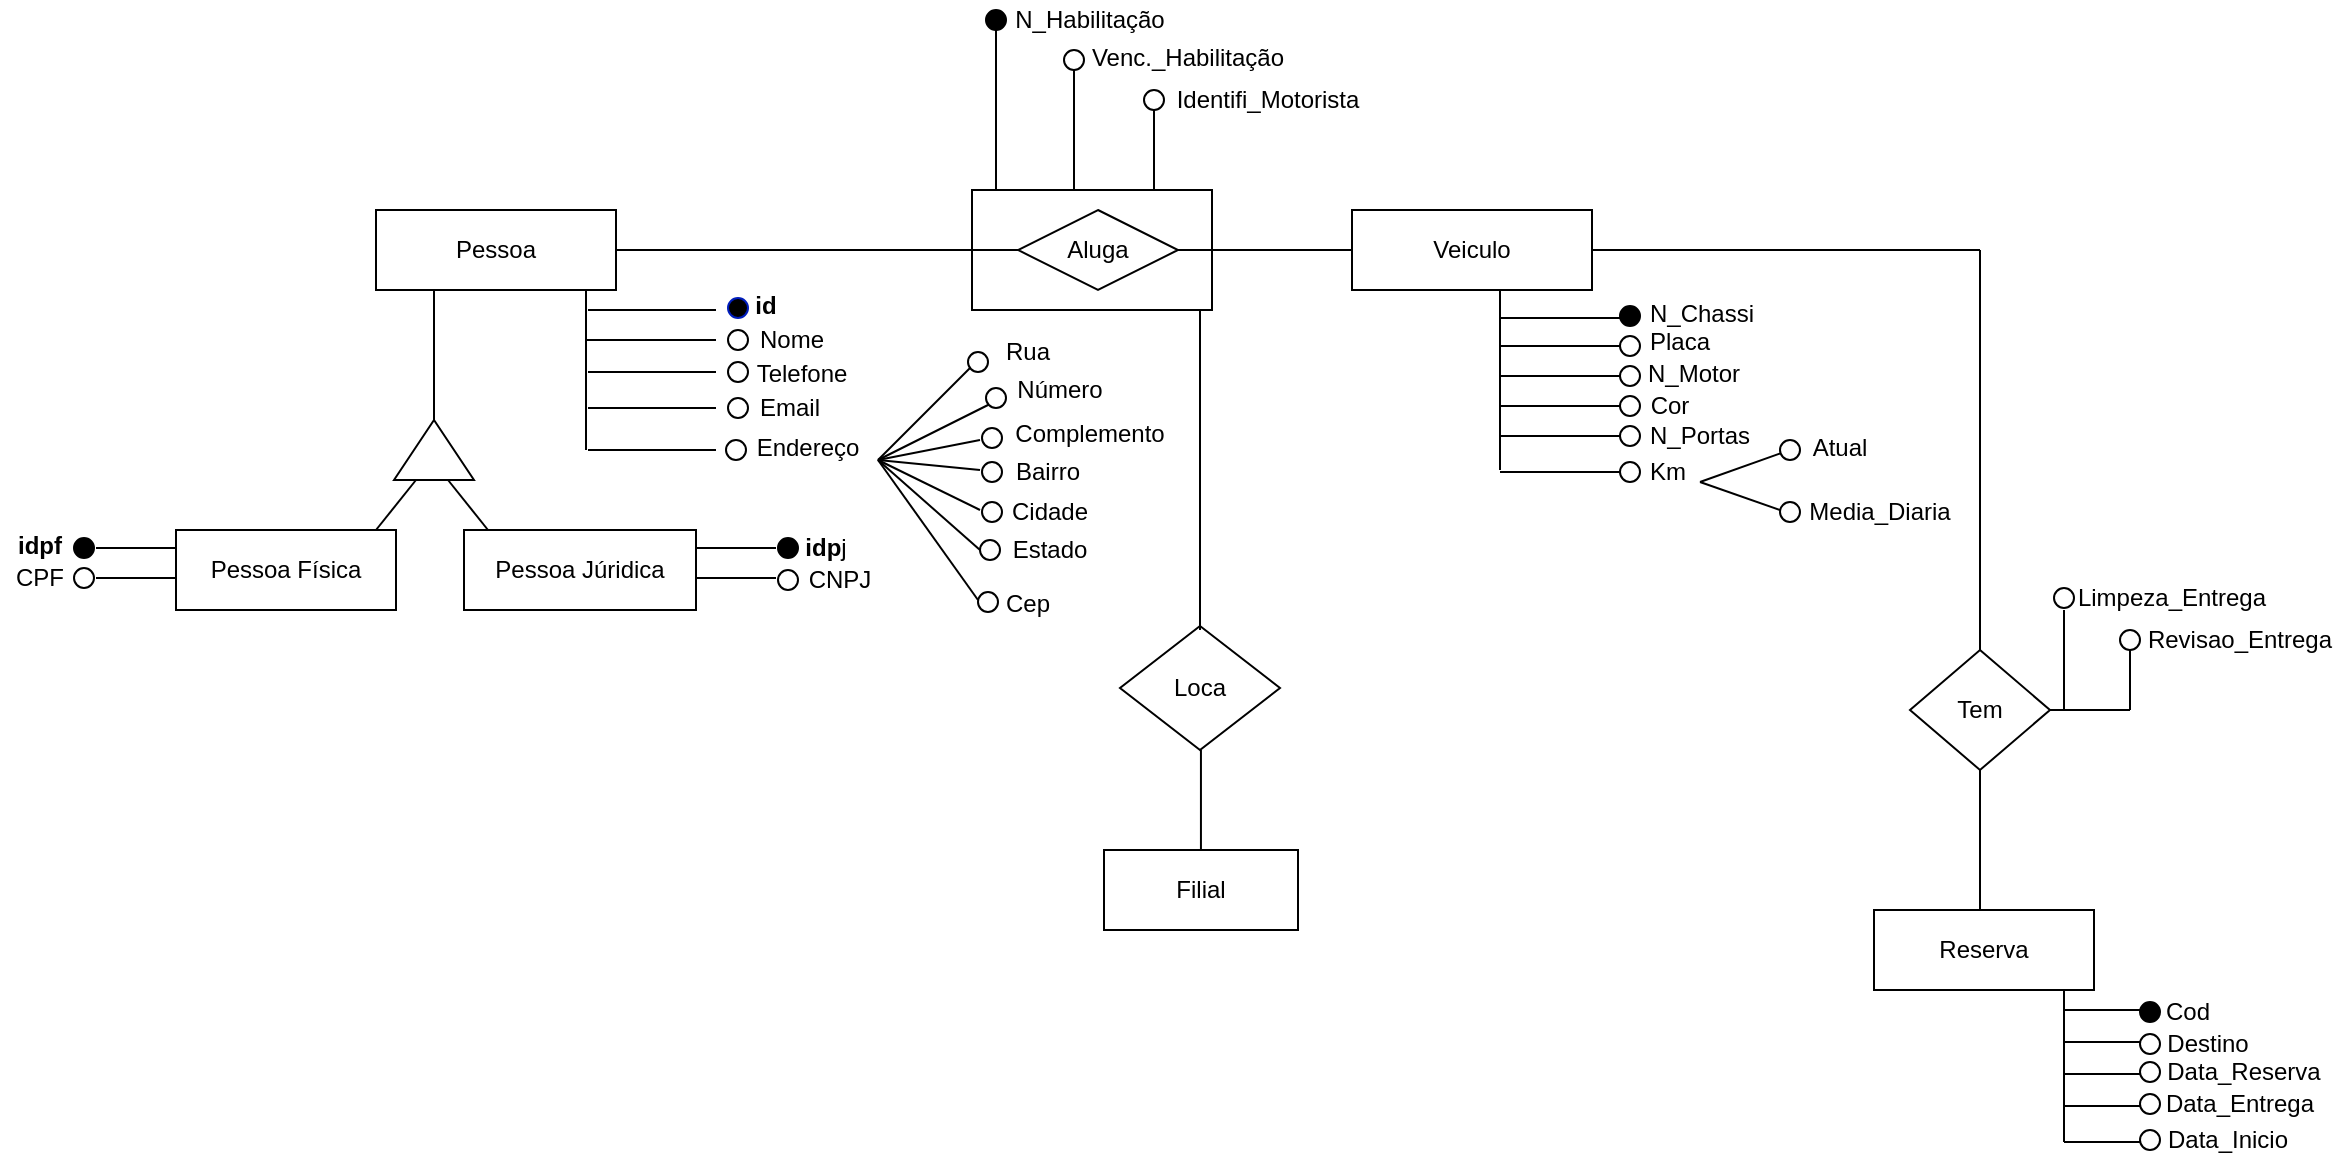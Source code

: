 <mxfile version="15.4.0" type="github">
  <diagram id="C5RBs43oDa-KdzZeNtuy" name="Page-1">
    <mxGraphModel dx="748" dy="706" grid="1" gridSize="10" guides="1" tooltips="1" connect="1" arrows="1" fold="1" page="1" pageScale="1" pageWidth="1169" pageHeight="1654" math="0" shadow="0">
      <root>
        <mxCell id="WIyWlLk6GJQsqaUBKTNV-0" />
        <mxCell id="WIyWlLk6GJQsqaUBKTNV-1" parent="WIyWlLk6GJQsqaUBKTNV-0" />
        <mxCell id="YR_a_N9n4f3emjOhJUzM-0" value="Pessoa" style="rounded=0;whiteSpace=wrap;html=1;" parent="WIyWlLk6GJQsqaUBKTNV-1" vertex="1">
          <mxGeometry x="198" y="110" width="120" height="40" as="geometry" />
        </mxCell>
        <mxCell id="YR_a_N9n4f3emjOhJUzM-2" value="" style="triangle;whiteSpace=wrap;html=1;rotation=-90;" parent="WIyWlLk6GJQsqaUBKTNV-1" vertex="1">
          <mxGeometry x="212" y="210" width="30" height="40" as="geometry" />
        </mxCell>
        <mxCell id="YR_a_N9n4f3emjOhJUzM-4" value="" style="endArrow=none;html=1;exitX=1;exitY=0.5;exitDx=0;exitDy=0;" parent="WIyWlLk6GJQsqaUBKTNV-1" edge="1">
          <mxGeometry width="50" height="50" relative="1" as="geometry">
            <mxPoint x="227" y="215" as="sourcePoint" />
            <mxPoint x="227" y="150" as="targetPoint" />
          </mxGeometry>
        </mxCell>
        <mxCell id="YR_a_N9n4f3emjOhJUzM-5" value="" style="endArrow=none;html=1;" parent="WIyWlLk6GJQsqaUBKTNV-1" edge="1">
          <mxGeometry width="50" height="50" relative="1" as="geometry">
            <mxPoint x="303" y="230" as="sourcePoint" />
            <mxPoint x="303" y="150" as="targetPoint" />
          </mxGeometry>
        </mxCell>
        <mxCell id="YR_a_N9n4f3emjOhJUzM-6" value="" style="endArrow=none;html=1;" parent="WIyWlLk6GJQsqaUBKTNV-1" edge="1">
          <mxGeometry width="50" height="50" relative="1" as="geometry">
            <mxPoint x="304" y="160" as="sourcePoint" />
            <mxPoint x="368" y="160" as="targetPoint" />
          </mxGeometry>
        </mxCell>
        <mxCell id="YR_a_N9n4f3emjOhJUzM-7" value="" style="endArrow=none;html=1;" parent="WIyWlLk6GJQsqaUBKTNV-1" edge="1">
          <mxGeometry width="50" height="50" relative="1" as="geometry">
            <mxPoint x="303" y="175" as="sourcePoint" />
            <mxPoint x="368" y="175" as="targetPoint" />
          </mxGeometry>
        </mxCell>
        <mxCell id="YR_a_N9n4f3emjOhJUzM-8" value="" style="endArrow=none;html=1;" parent="WIyWlLk6GJQsqaUBKTNV-1" edge="1">
          <mxGeometry width="50" height="50" relative="1" as="geometry">
            <mxPoint x="304" y="191" as="sourcePoint" />
            <mxPoint x="368" y="191" as="targetPoint" />
          </mxGeometry>
        </mxCell>
        <mxCell id="YR_a_N9n4f3emjOhJUzM-9" value="" style="endArrow=none;html=1;" parent="WIyWlLk6GJQsqaUBKTNV-1" edge="1">
          <mxGeometry width="50" height="50" relative="1" as="geometry">
            <mxPoint x="304" y="209" as="sourcePoint" />
            <mxPoint x="368" y="209" as="targetPoint" />
          </mxGeometry>
        </mxCell>
        <mxCell id="YR_a_N9n4f3emjOhJUzM-10" value="" style="endArrow=none;html=1;" parent="WIyWlLk6GJQsqaUBKTNV-1" edge="1">
          <mxGeometry width="50" height="50" relative="1" as="geometry">
            <mxPoint x="304" y="230" as="sourcePoint" />
            <mxPoint x="368" y="230" as="targetPoint" />
          </mxGeometry>
        </mxCell>
        <mxCell id="YR_a_N9n4f3emjOhJUzM-11" value="" style="ellipse;whiteSpace=wrap;html=1;aspect=fixed;strokeColor=#001DBC;fillColor=#000000;fontColor=#ffffff;" parent="WIyWlLk6GJQsqaUBKTNV-1" vertex="1">
          <mxGeometry x="374" y="154" width="10" height="10" as="geometry" />
        </mxCell>
        <mxCell id="YR_a_N9n4f3emjOhJUzM-12" value="" style="ellipse;whiteSpace=wrap;html=1;aspect=fixed;" parent="WIyWlLk6GJQsqaUBKTNV-1" vertex="1">
          <mxGeometry x="374" y="170" width="10" height="10" as="geometry" />
        </mxCell>
        <mxCell id="YR_a_N9n4f3emjOhJUzM-13" value="" style="ellipse;whiteSpace=wrap;html=1;aspect=fixed;" parent="WIyWlLk6GJQsqaUBKTNV-1" vertex="1">
          <mxGeometry x="374" y="186" width="10" height="10" as="geometry" />
        </mxCell>
        <mxCell id="YR_a_N9n4f3emjOhJUzM-14" value="" style="ellipse;whiteSpace=wrap;html=1;aspect=fixed;" parent="WIyWlLk6GJQsqaUBKTNV-1" vertex="1">
          <mxGeometry x="374" y="204" width="10" height="10" as="geometry" />
        </mxCell>
        <mxCell id="YR_a_N9n4f3emjOhJUzM-15" value="" style="ellipse;whiteSpace=wrap;html=1;aspect=fixed;" parent="WIyWlLk6GJQsqaUBKTNV-1" vertex="1">
          <mxGeometry x="373" y="225" width="10" height="10" as="geometry" />
        </mxCell>
        <mxCell id="YR_a_N9n4f3emjOhJUzM-18" value="id" style="text;html=1;strokeColor=none;fillColor=none;align=center;verticalAlign=middle;whiteSpace=wrap;rounded=0;fontStyle=1" parent="WIyWlLk6GJQsqaUBKTNV-1" vertex="1">
          <mxGeometry x="373" y="148" width="40" height="20" as="geometry" />
        </mxCell>
        <mxCell id="YR_a_N9n4f3emjOhJUzM-19" value="Nome" style="text;html=1;strokeColor=none;fillColor=none;align=center;verticalAlign=middle;whiteSpace=wrap;rounded=0;" parent="WIyWlLk6GJQsqaUBKTNV-1" vertex="1">
          <mxGeometry x="386" y="165" width="40" height="20" as="geometry" />
        </mxCell>
        <mxCell id="YR_a_N9n4f3emjOhJUzM-20" value="Telefone" style="text;html=1;strokeColor=none;fillColor=none;align=center;verticalAlign=middle;whiteSpace=wrap;rounded=0;" parent="WIyWlLk6GJQsqaUBKTNV-1" vertex="1">
          <mxGeometry x="391" y="182" width="40" height="20" as="geometry" />
        </mxCell>
        <mxCell id="YR_a_N9n4f3emjOhJUzM-21" value="Email" style="text;html=1;strokeColor=none;fillColor=none;align=center;verticalAlign=middle;whiteSpace=wrap;rounded=0;" parent="WIyWlLk6GJQsqaUBKTNV-1" vertex="1">
          <mxGeometry x="385" y="199" width="40" height="20" as="geometry" />
        </mxCell>
        <mxCell id="YR_a_N9n4f3emjOhJUzM-23" value="Endereço" style="text;html=1;strokeColor=none;fillColor=none;align=center;verticalAlign=middle;whiteSpace=wrap;rounded=0;" parent="WIyWlLk6GJQsqaUBKTNV-1" vertex="1">
          <mxGeometry x="394" y="219" width="40" height="20" as="geometry" />
        </mxCell>
        <mxCell id="YR_a_N9n4f3emjOhJUzM-61" value="" style="endArrow=none;html=1;" parent="WIyWlLk6GJQsqaUBKTNV-1" edge="1">
          <mxGeometry width="50" height="50" relative="1" as="geometry">
            <mxPoint x="449" y="235" as="sourcePoint" />
            <mxPoint x="499" y="185" as="targetPoint" />
          </mxGeometry>
        </mxCell>
        <mxCell id="YR_a_N9n4f3emjOhJUzM-62" value="" style="endArrow=none;html=1;" parent="WIyWlLk6GJQsqaUBKTNV-1" edge="1">
          <mxGeometry width="50" height="50" relative="1" as="geometry">
            <mxPoint x="449" y="235" as="sourcePoint" />
            <mxPoint x="509" y="205" as="targetPoint" />
          </mxGeometry>
        </mxCell>
        <mxCell id="YR_a_N9n4f3emjOhJUzM-64" value="" style="endArrow=none;html=1;" parent="WIyWlLk6GJQsqaUBKTNV-1" edge="1">
          <mxGeometry width="50" height="50" relative="1" as="geometry">
            <mxPoint x="449" y="235" as="sourcePoint" />
            <mxPoint x="500" y="225" as="targetPoint" />
          </mxGeometry>
        </mxCell>
        <mxCell id="YR_a_N9n4f3emjOhJUzM-65" value="" style="endArrow=none;html=1;" parent="WIyWlLk6GJQsqaUBKTNV-1" edge="1">
          <mxGeometry width="50" height="50" relative="1" as="geometry">
            <mxPoint x="449" y="235" as="sourcePoint" />
            <mxPoint x="500" y="240" as="targetPoint" />
          </mxGeometry>
        </mxCell>
        <mxCell id="YR_a_N9n4f3emjOhJUzM-66" value="" style="endArrow=none;html=1;" parent="WIyWlLk6GJQsqaUBKTNV-1" edge="1">
          <mxGeometry width="50" height="50" relative="1" as="geometry">
            <mxPoint x="500" y="260" as="sourcePoint" />
            <mxPoint x="449" y="235" as="targetPoint" />
          </mxGeometry>
        </mxCell>
        <mxCell id="YR_a_N9n4f3emjOhJUzM-67" value="" style="endArrow=none;html=1;" parent="WIyWlLk6GJQsqaUBKTNV-1" edge="1">
          <mxGeometry width="50" height="50" relative="1" as="geometry">
            <mxPoint x="500" y="280" as="sourcePoint" />
            <mxPoint x="449" y="235" as="targetPoint" />
          </mxGeometry>
        </mxCell>
        <mxCell id="YR_a_N9n4f3emjOhJUzM-68" value="" style="endArrow=none;html=1;" parent="WIyWlLk6GJQsqaUBKTNV-1" edge="1">
          <mxGeometry width="50" height="50" relative="1" as="geometry">
            <mxPoint x="499" y="305" as="sourcePoint" />
            <mxPoint x="449" y="235" as="targetPoint" />
          </mxGeometry>
        </mxCell>
        <mxCell id="YR_a_N9n4f3emjOhJUzM-69" value="" style="ellipse;whiteSpace=wrap;html=1;aspect=fixed;" parent="WIyWlLk6GJQsqaUBKTNV-1" vertex="1">
          <mxGeometry x="494" y="181" width="10" height="10" as="geometry" />
        </mxCell>
        <mxCell id="YR_a_N9n4f3emjOhJUzM-70" value="" style="ellipse;whiteSpace=wrap;html=1;aspect=fixed;" parent="WIyWlLk6GJQsqaUBKTNV-1" vertex="1">
          <mxGeometry x="503" y="199" width="10" height="10" as="geometry" />
        </mxCell>
        <mxCell id="YR_a_N9n4f3emjOhJUzM-71" value="" style="ellipse;whiteSpace=wrap;html=1;aspect=fixed;" parent="WIyWlLk6GJQsqaUBKTNV-1" vertex="1">
          <mxGeometry x="501" y="219" width="10" height="10" as="geometry" />
        </mxCell>
        <mxCell id="YR_a_N9n4f3emjOhJUzM-72" value="" style="ellipse;whiteSpace=wrap;html=1;aspect=fixed;" parent="WIyWlLk6GJQsqaUBKTNV-1" vertex="1">
          <mxGeometry x="501" y="236" width="10" height="10" as="geometry" />
        </mxCell>
        <mxCell id="YR_a_N9n4f3emjOhJUzM-73" value="" style="ellipse;whiteSpace=wrap;html=1;aspect=fixed;" parent="WIyWlLk6GJQsqaUBKTNV-1" vertex="1">
          <mxGeometry x="501" y="256" width="10" height="10" as="geometry" />
        </mxCell>
        <mxCell id="YR_a_N9n4f3emjOhJUzM-74" value="" style="ellipse;whiteSpace=wrap;html=1;aspect=fixed;" parent="WIyWlLk6GJQsqaUBKTNV-1" vertex="1">
          <mxGeometry x="500" y="275" width="10" height="10" as="geometry" />
        </mxCell>
        <mxCell id="YR_a_N9n4f3emjOhJUzM-75" value="" style="ellipse;whiteSpace=wrap;html=1;aspect=fixed;" parent="WIyWlLk6GJQsqaUBKTNV-1" vertex="1">
          <mxGeometry x="499" y="301" width="10" height="10" as="geometry" />
        </mxCell>
        <mxCell id="YR_a_N9n4f3emjOhJUzM-76" value="Rua" style="text;html=1;strokeColor=none;fillColor=none;align=center;verticalAlign=middle;whiteSpace=wrap;rounded=0;" parent="WIyWlLk6GJQsqaUBKTNV-1" vertex="1">
          <mxGeometry x="504" y="171" width="40" height="20" as="geometry" />
        </mxCell>
        <mxCell id="YR_a_N9n4f3emjOhJUzM-77" value="Número" style="text;html=1;strokeColor=none;fillColor=none;align=center;verticalAlign=middle;whiteSpace=wrap;rounded=0;" parent="WIyWlLk6GJQsqaUBKTNV-1" vertex="1">
          <mxGeometry x="520" y="190" width="40" height="20" as="geometry" />
        </mxCell>
        <mxCell id="YR_a_N9n4f3emjOhJUzM-78" value="Complemento" style="text;html=1;strokeColor=none;fillColor=none;align=center;verticalAlign=middle;whiteSpace=wrap;rounded=0;" parent="WIyWlLk6GJQsqaUBKTNV-1" vertex="1">
          <mxGeometry x="535" y="212" width="40" height="20" as="geometry" />
        </mxCell>
        <mxCell id="YR_a_N9n4f3emjOhJUzM-79" value="Bairro" style="text;html=1;strokeColor=none;fillColor=none;align=center;verticalAlign=middle;whiteSpace=wrap;rounded=0;" parent="WIyWlLk6GJQsqaUBKTNV-1" vertex="1">
          <mxGeometry x="514" y="231" width="40" height="20" as="geometry" />
        </mxCell>
        <mxCell id="YR_a_N9n4f3emjOhJUzM-80" value="Cidade" style="text;html=1;strokeColor=none;fillColor=none;align=center;verticalAlign=middle;whiteSpace=wrap;rounded=0;" parent="WIyWlLk6GJQsqaUBKTNV-1" vertex="1">
          <mxGeometry x="515" y="251" width="40" height="20" as="geometry" />
        </mxCell>
        <mxCell id="YR_a_N9n4f3emjOhJUzM-81" value="Estado" style="text;html=1;strokeColor=none;fillColor=none;align=center;verticalAlign=middle;whiteSpace=wrap;rounded=0;" parent="WIyWlLk6GJQsqaUBKTNV-1" vertex="1">
          <mxGeometry x="515" y="270" width="40" height="20" as="geometry" />
        </mxCell>
        <mxCell id="YR_a_N9n4f3emjOhJUzM-82" value="Cep" style="text;html=1;strokeColor=none;fillColor=none;align=center;verticalAlign=middle;whiteSpace=wrap;rounded=0;" parent="WIyWlLk6GJQsqaUBKTNV-1" vertex="1">
          <mxGeometry x="504" y="297" width="40" height="20" as="geometry" />
        </mxCell>
        <mxCell id="YR_a_N9n4f3emjOhJUzM-85" value="Pessoa Física" style="rounded=0;whiteSpace=wrap;html=1;align=center;" parent="WIyWlLk6GJQsqaUBKTNV-1" vertex="1">
          <mxGeometry x="98" y="270" width="110" height="40" as="geometry" />
        </mxCell>
        <mxCell id="YR_a_N9n4f3emjOhJUzM-86" value="Pessoa Júridica" style="rounded=0;whiteSpace=wrap;html=1;align=center;" parent="WIyWlLk6GJQsqaUBKTNV-1" vertex="1">
          <mxGeometry x="242" y="270" width="116" height="40" as="geometry" />
        </mxCell>
        <mxCell id="YR_a_N9n4f3emjOhJUzM-88" value="" style="endArrow=none;html=1;fontColor=none;" parent="WIyWlLk6GJQsqaUBKTNV-1" edge="1">
          <mxGeometry width="50" height="50" relative="1" as="geometry">
            <mxPoint x="198" y="270" as="sourcePoint" />
            <mxPoint x="218" y="245" as="targetPoint" />
          </mxGeometry>
        </mxCell>
        <mxCell id="YR_a_N9n4f3emjOhJUzM-89" value="" style="endArrow=none;html=1;fontColor=none;" parent="WIyWlLk6GJQsqaUBKTNV-1" edge="1">
          <mxGeometry width="50" height="50" relative="1" as="geometry">
            <mxPoint x="254" y="270" as="sourcePoint" />
            <mxPoint x="234" y="245" as="targetPoint" />
          </mxGeometry>
        </mxCell>
        <mxCell id="YR_a_N9n4f3emjOhJUzM-90" value="" style="endArrow=none;html=1;fontColor=none;" parent="WIyWlLk6GJQsqaUBKTNV-1" edge="1">
          <mxGeometry width="50" height="50" relative="1" as="geometry">
            <mxPoint x="358" y="279" as="sourcePoint" />
            <mxPoint x="398" y="279" as="targetPoint" />
          </mxGeometry>
        </mxCell>
        <mxCell id="YR_a_N9n4f3emjOhJUzM-91" value="" style="endArrow=none;html=1;fontColor=none;" parent="WIyWlLk6GJQsqaUBKTNV-1" edge="1">
          <mxGeometry width="50" height="50" relative="1" as="geometry">
            <mxPoint x="358" y="294" as="sourcePoint" />
            <mxPoint x="398" y="294" as="targetPoint" />
          </mxGeometry>
        </mxCell>
        <mxCell id="YR_a_N9n4f3emjOhJUzM-93" value="" style="ellipse;whiteSpace=wrap;html=1;aspect=fixed;" parent="WIyWlLk6GJQsqaUBKTNV-1" vertex="1">
          <mxGeometry x="399" y="290" width="10" height="10" as="geometry" />
        </mxCell>
        <mxCell id="YR_a_N9n4f3emjOhJUzM-94" value="" style="ellipse;whiteSpace=wrap;html=1;aspect=fixed;fillColor=#000000;" parent="WIyWlLk6GJQsqaUBKTNV-1" vertex="1">
          <mxGeometry x="399" y="274" width="10" height="10" as="geometry" />
        </mxCell>
        <mxCell id="YR_a_N9n4f3emjOhJUzM-96" value="&lt;b&gt;idp&lt;/b&gt;j" style="text;html=1;strokeColor=none;fillColor=none;align=center;verticalAlign=middle;whiteSpace=wrap;rounded=0;fontColor=none;" parent="WIyWlLk6GJQsqaUBKTNV-1" vertex="1">
          <mxGeometry x="403" y="269" width="40" height="20" as="geometry" />
        </mxCell>
        <mxCell id="YR_a_N9n4f3emjOhJUzM-97" value="CNPJ" style="text;html=1;strokeColor=none;fillColor=none;align=center;verticalAlign=middle;whiteSpace=wrap;rounded=0;fontColor=none;" parent="WIyWlLk6GJQsqaUBKTNV-1" vertex="1">
          <mxGeometry x="410" y="285" width="40" height="20" as="geometry" />
        </mxCell>
        <mxCell id="YR_a_N9n4f3emjOhJUzM-98" value="idpf" style="text;html=1;strokeColor=none;fillColor=none;align=center;verticalAlign=middle;whiteSpace=wrap;rounded=0;fontColor=none;fontStyle=1" parent="WIyWlLk6GJQsqaUBKTNV-1" vertex="1">
          <mxGeometry x="10" y="268" width="40" height="20" as="geometry" />
        </mxCell>
        <mxCell id="YR_a_N9n4f3emjOhJUzM-99" value="CPF" style="text;html=1;strokeColor=none;fillColor=none;align=center;verticalAlign=middle;whiteSpace=wrap;rounded=0;fontColor=none;" parent="WIyWlLk6GJQsqaUBKTNV-1" vertex="1">
          <mxGeometry x="10" y="284" width="40" height="20" as="geometry" />
        </mxCell>
        <mxCell id="YR_a_N9n4f3emjOhJUzM-101" value="" style="endArrow=none;html=1;fontColor=none;" parent="WIyWlLk6GJQsqaUBKTNV-1" edge="1">
          <mxGeometry width="50" height="50" relative="1" as="geometry">
            <mxPoint x="58" y="279" as="sourcePoint" />
            <mxPoint x="98" y="279" as="targetPoint" />
          </mxGeometry>
        </mxCell>
        <mxCell id="YR_a_N9n4f3emjOhJUzM-102" value="" style="endArrow=none;html=1;fontColor=none;" parent="WIyWlLk6GJQsqaUBKTNV-1" edge="1">
          <mxGeometry width="50" height="50" relative="1" as="geometry">
            <mxPoint x="58" y="294" as="sourcePoint" />
            <mxPoint x="98" y="294" as="targetPoint" />
          </mxGeometry>
        </mxCell>
        <mxCell id="YR_a_N9n4f3emjOhJUzM-103" value="" style="ellipse;whiteSpace=wrap;html=1;aspect=fixed;fontColor=#000000;fillColor=#000000;" parent="WIyWlLk6GJQsqaUBKTNV-1" vertex="1">
          <mxGeometry x="47" y="274" width="10" height="10" as="geometry" />
        </mxCell>
        <mxCell id="YR_a_N9n4f3emjOhJUzM-104" value="" style="ellipse;whiteSpace=wrap;html=1;aspect=fixed;" parent="WIyWlLk6GJQsqaUBKTNV-1" vertex="1">
          <mxGeometry x="47" y="289" width="10" height="10" as="geometry" />
        </mxCell>
        <mxCell id="YR_a_N9n4f3emjOhJUzM-113" value="Veiculo" style="rounded=0;whiteSpace=wrap;html=1;" parent="WIyWlLk6GJQsqaUBKTNV-1" vertex="1">
          <mxGeometry x="686" y="110" width="120" height="40" as="geometry" />
        </mxCell>
        <mxCell id="YR_a_N9n4f3emjOhJUzM-114" value="" style="rounded=0;whiteSpace=wrap;html=1;fontColor=#000000;strokeColor=#000000;fillColor=#FFFFFF;align=center;" parent="WIyWlLk6GJQsqaUBKTNV-1" vertex="1">
          <mxGeometry x="496" y="100" width="120" height="60" as="geometry" />
        </mxCell>
        <mxCell id="YR_a_N9n4f3emjOhJUzM-115" value="Aluga" style="rhombus;whiteSpace=wrap;html=1;fontColor=#000000;strokeColor=#000000;fillColor=#FFFFFF;align=center;" parent="WIyWlLk6GJQsqaUBKTNV-1" vertex="1">
          <mxGeometry x="519" y="110" width="80" height="40" as="geometry" />
        </mxCell>
        <mxCell id="YR_a_N9n4f3emjOhJUzM-116" value="" style="endArrow=none;html=1;fontColor=#000000;entryX=0;entryY=0.5;entryDx=0;entryDy=0;" parent="WIyWlLk6GJQsqaUBKTNV-1" target="YR_a_N9n4f3emjOhJUzM-115" edge="1">
          <mxGeometry width="50" height="50" relative="1" as="geometry">
            <mxPoint x="318" y="130" as="sourcePoint" />
            <mxPoint x="368" y="80" as="targetPoint" />
          </mxGeometry>
        </mxCell>
        <mxCell id="YR_a_N9n4f3emjOhJUzM-118" value="" style="endArrow=none;html=1;fontColor=#000000;startArrow=none;" parent="WIyWlLk6GJQsqaUBKTNV-1" source="YR_a_N9n4f3emjOhJUzM-125" edge="1">
          <mxGeometry width="50" height="50" relative="1" as="geometry">
            <mxPoint x="508" y="100" as="sourcePoint" />
            <mxPoint x="508" y="20" as="targetPoint" />
          </mxGeometry>
        </mxCell>
        <mxCell id="YR_a_N9n4f3emjOhJUzM-120" value="" style="endArrow=none;html=1;fontColor=#000000;" parent="WIyWlLk6GJQsqaUBKTNV-1" edge="1">
          <mxGeometry width="50" height="50" relative="1" as="geometry">
            <mxPoint x="547" y="100" as="sourcePoint" />
            <mxPoint x="547" y="40.0" as="targetPoint" />
          </mxGeometry>
        </mxCell>
        <mxCell id="YR_a_N9n4f3emjOhJUzM-121" value="" style="endArrow=none;html=1;fontColor=#000000;startArrow=none;" parent="WIyWlLk6GJQsqaUBKTNV-1" source="YR_a_N9n4f3emjOhJUzM-128" edge="1">
          <mxGeometry width="50" height="50" relative="1" as="geometry">
            <mxPoint x="587" y="100" as="sourcePoint" />
            <mxPoint x="587" y="60.0" as="targetPoint" />
          </mxGeometry>
        </mxCell>
        <mxCell id="YR_a_N9n4f3emjOhJUzM-125" value="" style="ellipse;whiteSpace=wrap;html=1;aspect=fixed;fillColor=#000000;" parent="WIyWlLk6GJQsqaUBKTNV-1" vertex="1">
          <mxGeometry x="503" y="10" width="10" height="10" as="geometry" />
        </mxCell>
        <mxCell id="YR_a_N9n4f3emjOhJUzM-126" value="" style="endArrow=none;html=1;fontColor=#000000;" parent="WIyWlLk6GJQsqaUBKTNV-1" target="YR_a_N9n4f3emjOhJUzM-125" edge="1">
          <mxGeometry width="50" height="50" relative="1" as="geometry">
            <mxPoint x="508" y="100" as="sourcePoint" />
            <mxPoint x="508" y="20.0" as="targetPoint" />
          </mxGeometry>
        </mxCell>
        <mxCell id="YR_a_N9n4f3emjOhJUzM-127" value="" style="ellipse;whiteSpace=wrap;html=1;aspect=fixed;" parent="WIyWlLk6GJQsqaUBKTNV-1" vertex="1">
          <mxGeometry x="542" y="30" width="10" height="10" as="geometry" />
        </mxCell>
        <mxCell id="YR_a_N9n4f3emjOhJUzM-128" value="" style="ellipse;whiteSpace=wrap;html=1;aspect=fixed;" parent="WIyWlLk6GJQsqaUBKTNV-1" vertex="1">
          <mxGeometry x="582" y="50" width="10" height="10" as="geometry" />
        </mxCell>
        <mxCell id="YR_a_N9n4f3emjOhJUzM-129" value="" style="endArrow=none;html=1;fontColor=#000000;" parent="WIyWlLk6GJQsqaUBKTNV-1" target="YR_a_N9n4f3emjOhJUzM-128" edge="1">
          <mxGeometry width="50" height="50" relative="1" as="geometry">
            <mxPoint x="587" y="100" as="sourcePoint" />
            <mxPoint x="587" y="60.0" as="targetPoint" />
          </mxGeometry>
        </mxCell>
        <mxCell id="YR_a_N9n4f3emjOhJUzM-130" value="N_Habilitação" style="text;html=1;strokeColor=none;fillColor=none;align=center;verticalAlign=middle;whiteSpace=wrap;rounded=0;fontColor=#000000;" parent="WIyWlLk6GJQsqaUBKTNV-1" vertex="1">
          <mxGeometry x="535" y="5" width="40" height="20" as="geometry" />
        </mxCell>
        <mxCell id="YR_a_N9n4f3emjOhJUzM-131" value="Venc._Habilitação" style="text;html=1;strokeColor=none;fillColor=none;align=center;verticalAlign=middle;whiteSpace=wrap;rounded=0;fontColor=#000000;" parent="WIyWlLk6GJQsqaUBKTNV-1" vertex="1">
          <mxGeometry x="584" y="24" width="40" height="20" as="geometry" />
        </mxCell>
        <mxCell id="YR_a_N9n4f3emjOhJUzM-132" value="Identifi_Motorista" style="text;html=1;strokeColor=none;fillColor=none;align=center;verticalAlign=middle;whiteSpace=wrap;rounded=0;fontColor=#000000;" parent="WIyWlLk6GJQsqaUBKTNV-1" vertex="1">
          <mxGeometry x="624" y="45" width="40" height="20" as="geometry" />
        </mxCell>
        <mxCell id="YR_a_N9n4f3emjOhJUzM-135" value="Loca" style="rhombus;whiteSpace=wrap;html=1;fontColor=#000000;strokeColor=#000000;fillColor=#FFFFFF;align=center;" parent="WIyWlLk6GJQsqaUBKTNV-1" vertex="1">
          <mxGeometry x="570" y="318" width="80" height="62" as="geometry" />
        </mxCell>
        <mxCell id="YR_a_N9n4f3emjOhJUzM-136" value="Filial" style="rounded=0;whiteSpace=wrap;html=1;fontColor=#000000;strokeColor=#000000;fillColor=#FFFFFF;align=center;" parent="WIyWlLk6GJQsqaUBKTNV-1" vertex="1">
          <mxGeometry x="562" y="430" width="97" height="40" as="geometry" />
        </mxCell>
        <mxCell id="YR_a_N9n4f3emjOhJUzM-137" value="" style="endArrow=none;html=1;fontColor=#000000;" parent="WIyWlLk6GJQsqaUBKTNV-1" edge="1">
          <mxGeometry width="50" height="50" relative="1" as="geometry">
            <mxPoint x="610.47" y="430" as="sourcePoint" />
            <mxPoint x="610.47" y="380" as="targetPoint" />
          </mxGeometry>
        </mxCell>
        <mxCell id="YR_a_N9n4f3emjOhJUzM-141" value="" style="endArrow=none;html=1;fontColor=#000000;" parent="WIyWlLk6GJQsqaUBKTNV-1" edge="1">
          <mxGeometry width="50" height="50" relative="1" as="geometry">
            <mxPoint x="610" y="320" as="sourcePoint" />
            <mxPoint x="610" y="160" as="targetPoint" />
          </mxGeometry>
        </mxCell>
        <mxCell id="t5rs158Kav-tkwi4VOfK-1" value="" style="verticalLabelPosition=bottom;shadow=0;dashed=0;align=center;html=1;verticalAlign=top;strokeWidth=1;shape=mxgraph.mockup.markup.line;strokeColor=#000000;direction=north;" vertex="1" parent="WIyWlLk6GJQsqaUBKTNV-1">
          <mxGeometry x="750" y="150" width="20" height="90" as="geometry" />
        </mxCell>
        <mxCell id="t5rs158Kav-tkwi4VOfK-3" value="" style="verticalLabelPosition=bottom;shadow=0;dashed=0;align=center;html=1;verticalAlign=top;strokeWidth=1;shape=mxgraph.mockup.markup.line;strokeColor=#000000;" vertex="1" parent="WIyWlLk6GJQsqaUBKTNV-1">
          <mxGeometry x="760" y="154" width="60" height="20" as="geometry" />
        </mxCell>
        <mxCell id="t5rs158Kav-tkwi4VOfK-4" value="" style="verticalLabelPosition=bottom;shadow=0;dashed=0;align=center;html=1;verticalAlign=top;strokeWidth=1;shape=mxgraph.mockup.markup.line;strokeColor=#000000;" vertex="1" parent="WIyWlLk6GJQsqaUBKTNV-1">
          <mxGeometry x="760" y="168" width="60" height="20" as="geometry" />
        </mxCell>
        <mxCell id="t5rs158Kav-tkwi4VOfK-5" value="" style="verticalLabelPosition=bottom;shadow=0;dashed=0;align=center;html=1;verticalAlign=top;strokeWidth=1;shape=mxgraph.mockup.markup.line;strokeColor=#000000;" vertex="1" parent="WIyWlLk6GJQsqaUBKTNV-1">
          <mxGeometry x="760" y="183" width="60" height="20" as="geometry" />
        </mxCell>
        <mxCell id="t5rs158Kav-tkwi4VOfK-6" value="" style="verticalLabelPosition=bottom;shadow=0;dashed=0;align=center;html=1;verticalAlign=top;strokeWidth=1;shape=mxgraph.mockup.markup.line;strokeColor=#000000;" vertex="1" parent="WIyWlLk6GJQsqaUBKTNV-1">
          <mxGeometry x="760" y="198" width="60" height="20" as="geometry" />
        </mxCell>
        <mxCell id="t5rs158Kav-tkwi4VOfK-7" value="" style="verticalLabelPosition=bottom;shadow=0;dashed=0;align=center;html=1;verticalAlign=top;strokeWidth=1;shape=mxgraph.mockup.markup.line;strokeColor=#000000;" vertex="1" parent="WIyWlLk6GJQsqaUBKTNV-1">
          <mxGeometry x="760" y="213" width="60" height="20" as="geometry" />
        </mxCell>
        <mxCell id="t5rs158Kav-tkwi4VOfK-8" value="" style="verticalLabelPosition=bottom;shadow=0;dashed=0;align=center;html=1;verticalAlign=top;strokeWidth=1;shape=mxgraph.mockup.markup.line;strokeColor=#000000;" vertex="1" parent="WIyWlLk6GJQsqaUBKTNV-1">
          <mxGeometry x="760" y="231" width="60" height="20" as="geometry" />
        </mxCell>
        <mxCell id="t5rs158Kav-tkwi4VOfK-10" value="" style="ellipse;whiteSpace=wrap;html=1;aspect=fixed;fillColor=#000000;" vertex="1" parent="WIyWlLk6GJQsqaUBKTNV-1">
          <mxGeometry x="820" y="158" width="10" height="10" as="geometry" />
        </mxCell>
        <mxCell id="t5rs158Kav-tkwi4VOfK-11" value="" style="ellipse;whiteSpace=wrap;html=1;aspect=fixed;" vertex="1" parent="WIyWlLk6GJQsqaUBKTNV-1">
          <mxGeometry x="820" y="173" width="10" height="10" as="geometry" />
        </mxCell>
        <mxCell id="t5rs158Kav-tkwi4VOfK-12" value="" style="ellipse;whiteSpace=wrap;html=1;aspect=fixed;" vertex="1" parent="WIyWlLk6GJQsqaUBKTNV-1">
          <mxGeometry x="820" y="188" width="10" height="10" as="geometry" />
        </mxCell>
        <mxCell id="t5rs158Kav-tkwi4VOfK-13" value="" style="ellipse;whiteSpace=wrap;html=1;aspect=fixed;" vertex="1" parent="WIyWlLk6GJQsqaUBKTNV-1">
          <mxGeometry x="820" y="203" width="10" height="10" as="geometry" />
        </mxCell>
        <mxCell id="t5rs158Kav-tkwi4VOfK-14" value="" style="ellipse;whiteSpace=wrap;html=1;aspect=fixed;" vertex="1" parent="WIyWlLk6GJQsqaUBKTNV-1">
          <mxGeometry x="820" y="218" width="10" height="10" as="geometry" />
        </mxCell>
        <mxCell id="t5rs158Kav-tkwi4VOfK-15" value="" style="ellipse;whiteSpace=wrap;html=1;aspect=fixed;" vertex="1" parent="WIyWlLk6GJQsqaUBKTNV-1">
          <mxGeometry x="820" y="236" width="10" height="10" as="geometry" />
        </mxCell>
        <mxCell id="t5rs158Kav-tkwi4VOfK-18" value="N_Chassi" style="text;html=1;strokeColor=none;fillColor=none;align=center;verticalAlign=middle;whiteSpace=wrap;rounded=0;" vertex="1" parent="WIyWlLk6GJQsqaUBKTNV-1">
          <mxGeometry x="831" y="147" width="60" height="30" as="geometry" />
        </mxCell>
        <mxCell id="t5rs158Kav-tkwi4VOfK-19" value="Placa" style="text;html=1;strokeColor=none;fillColor=none;align=center;verticalAlign=middle;whiteSpace=wrap;rounded=0;" vertex="1" parent="WIyWlLk6GJQsqaUBKTNV-1">
          <mxGeometry x="820" y="161" width="60" height="30" as="geometry" />
        </mxCell>
        <mxCell id="t5rs158Kav-tkwi4VOfK-20" value="N_Motor" style="text;html=1;strokeColor=none;fillColor=none;align=center;verticalAlign=middle;whiteSpace=wrap;rounded=0;" vertex="1" parent="WIyWlLk6GJQsqaUBKTNV-1">
          <mxGeometry x="827" y="177" width="60" height="30" as="geometry" />
        </mxCell>
        <mxCell id="t5rs158Kav-tkwi4VOfK-21" value="Cor" style="text;html=1;strokeColor=none;fillColor=none;align=center;verticalAlign=middle;whiteSpace=wrap;rounded=0;" vertex="1" parent="WIyWlLk6GJQsqaUBKTNV-1">
          <mxGeometry x="815" y="193" width="60" height="30" as="geometry" />
        </mxCell>
        <mxCell id="t5rs158Kav-tkwi4VOfK-22" value="N_Portas" style="text;html=1;strokeColor=none;fillColor=none;align=center;verticalAlign=middle;whiteSpace=wrap;rounded=0;" vertex="1" parent="WIyWlLk6GJQsqaUBKTNV-1">
          <mxGeometry x="830" y="208" width="60" height="30" as="geometry" />
        </mxCell>
        <mxCell id="t5rs158Kav-tkwi4VOfK-23" value="Km" style="text;html=1;strokeColor=none;fillColor=none;align=center;verticalAlign=middle;whiteSpace=wrap;rounded=0;" vertex="1" parent="WIyWlLk6GJQsqaUBKTNV-1">
          <mxGeometry x="814" y="226" width="60" height="30" as="geometry" />
        </mxCell>
        <mxCell id="t5rs158Kav-tkwi4VOfK-26" value="" style="endArrow=none;html=1;startArrow=none;" edge="1" parent="WIyWlLk6GJQsqaUBKTNV-1" source="t5rs158Kav-tkwi4VOfK-16">
          <mxGeometry width="50" height="50" relative="1" as="geometry">
            <mxPoint x="860" y="246" as="sourcePoint" />
            <mxPoint x="900" y="230" as="targetPoint" />
          </mxGeometry>
        </mxCell>
        <mxCell id="t5rs158Kav-tkwi4VOfK-27" value="" style="endArrow=none;html=1;" edge="1" parent="WIyWlLk6GJQsqaUBKTNV-1">
          <mxGeometry width="50" height="50" relative="1" as="geometry">
            <mxPoint x="860" y="246" as="sourcePoint" />
            <mxPoint x="900" y="260" as="targetPoint" />
          </mxGeometry>
        </mxCell>
        <mxCell id="t5rs158Kav-tkwi4VOfK-16" value="" style="ellipse;whiteSpace=wrap;html=1;aspect=fixed;" vertex="1" parent="WIyWlLk6GJQsqaUBKTNV-1">
          <mxGeometry x="900" y="225" width="10" height="10" as="geometry" />
        </mxCell>
        <mxCell id="t5rs158Kav-tkwi4VOfK-29" value="" style="endArrow=none;html=1;" edge="1" parent="WIyWlLk6GJQsqaUBKTNV-1" target="t5rs158Kav-tkwi4VOfK-16">
          <mxGeometry width="50" height="50" relative="1" as="geometry">
            <mxPoint x="860" y="246" as="sourcePoint" />
            <mxPoint x="900" y="230" as="targetPoint" />
          </mxGeometry>
        </mxCell>
        <mxCell id="t5rs158Kav-tkwi4VOfK-30" value="" style="ellipse;whiteSpace=wrap;html=1;aspect=fixed;" vertex="1" parent="WIyWlLk6GJQsqaUBKTNV-1">
          <mxGeometry x="900" y="256" width="10" height="10" as="geometry" />
        </mxCell>
        <mxCell id="t5rs158Kav-tkwi4VOfK-31" value="Atual" style="text;html=1;strokeColor=none;fillColor=none;align=center;verticalAlign=middle;whiteSpace=wrap;rounded=0;" vertex="1" parent="WIyWlLk6GJQsqaUBKTNV-1">
          <mxGeometry x="900" y="214" width="60" height="30" as="geometry" />
        </mxCell>
        <mxCell id="t5rs158Kav-tkwi4VOfK-32" value="Media_Diaria" style="text;html=1;strokeColor=none;fillColor=none;align=center;verticalAlign=middle;whiteSpace=wrap;rounded=0;" vertex="1" parent="WIyWlLk6GJQsqaUBKTNV-1">
          <mxGeometry x="920" y="246" width="60" height="30" as="geometry" />
        </mxCell>
        <mxCell id="t5rs158Kav-tkwi4VOfK-42" value="" style="verticalLabelPosition=bottom;shadow=0;dashed=0;align=center;html=1;verticalAlign=top;strokeWidth=1;shape=mxgraph.mockup.markup.line;strokeColor=#000000;labelBackgroundColor=default;sketch=0;fontColor=default;fillColor=#000000;" vertex="1" parent="WIyWlLk6GJQsqaUBKTNV-1">
          <mxGeometry x="806" y="120" width="194" height="20" as="geometry" />
        </mxCell>
        <mxCell id="t5rs158Kav-tkwi4VOfK-43" value="" style="verticalLabelPosition=bottom;shadow=0;dashed=0;align=center;html=1;verticalAlign=top;strokeWidth=1;shape=mxgraph.mockup.markup.line;strokeColor=#000000;labelBackgroundColor=default;sketch=0;fontColor=default;fillColor=#000000;" vertex="1" parent="WIyWlLk6GJQsqaUBKTNV-1">
          <mxGeometry x="599" y="120" width="87" height="20" as="geometry" />
        </mxCell>
        <mxCell id="t5rs158Kav-tkwi4VOfK-44" value="" style="verticalLabelPosition=bottom;shadow=0;dashed=0;align=center;html=1;verticalAlign=top;strokeWidth=1;shape=mxgraph.mockup.markup.line;strokeColor=#000000;labelBackgroundColor=default;sketch=0;fontColor=default;fillColor=#000000;rotation=90;" vertex="1" parent="WIyWlLk6GJQsqaUBKTNV-1">
          <mxGeometry x="900" y="220" width="200" height="20" as="geometry" />
        </mxCell>
        <mxCell id="t5rs158Kav-tkwi4VOfK-45" value="Tem" style="rhombus;whiteSpace=wrap;html=1;labelBackgroundColor=default;sketch=0;fontColor=default;strokeColor=default;fillColor=#FFFFFF;verticalAlign=middle;align=center;" vertex="1" parent="WIyWlLk6GJQsqaUBKTNV-1">
          <mxGeometry x="965" y="330" width="70" height="60" as="geometry" />
        </mxCell>
        <mxCell id="t5rs158Kav-tkwi4VOfK-46" value="Reserva" style="rounded=0;whiteSpace=wrap;html=1;labelBackgroundColor=default;sketch=0;fontColor=default;strokeColor=default;fillColor=#FFFFFF;align=center;verticalAlign=middle;" vertex="1" parent="WIyWlLk6GJQsqaUBKTNV-1">
          <mxGeometry x="947" y="460" width="110" height="40" as="geometry" />
        </mxCell>
        <mxCell id="t5rs158Kav-tkwi4VOfK-47" value="" style="verticalLabelPosition=bottom;shadow=0;dashed=0;align=center;html=1;verticalAlign=top;strokeWidth=1;shape=mxgraph.mockup.markup.line;strokeColor=#000000;direction=north;labelBackgroundColor=default;sketch=0;fontColor=default;fillColor=#FFFFFF;" vertex="1" parent="WIyWlLk6GJQsqaUBKTNV-1">
          <mxGeometry x="990" y="390" width="20" height="70" as="geometry" />
        </mxCell>
        <mxCell id="t5rs158Kav-tkwi4VOfK-50" value="" style="verticalLabelPosition=bottom;shadow=0;dashed=0;align=center;html=1;verticalAlign=top;strokeWidth=1;shape=mxgraph.mockup.markup.line;strokeColor=#000000;direction=north;labelBackgroundColor=default;sketch=0;fontColor=default;fillColor=#FFFFFF;rotation=90;" vertex="1" parent="WIyWlLk6GJQsqaUBKTNV-1">
          <mxGeometry x="1045" y="340" width="20" height="40" as="geometry" />
        </mxCell>
        <mxCell id="t5rs158Kav-tkwi4VOfK-53" value="" style="verticalLabelPosition=bottom;shadow=0;dashed=0;align=center;html=1;verticalAlign=top;strokeWidth=1;shape=mxgraph.mockup.markup.line;strokeColor=#000000;direction=north;labelBackgroundColor=default;sketch=0;fontColor=default;fillColor=#FFFFFF;" vertex="1" parent="WIyWlLk6GJQsqaUBKTNV-1">
          <mxGeometry x="1032" y="310" width="20" height="50" as="geometry" />
        </mxCell>
        <mxCell id="t5rs158Kav-tkwi4VOfK-54" value="" style="verticalLabelPosition=bottom;shadow=0;dashed=0;align=center;html=1;verticalAlign=top;strokeWidth=1;shape=mxgraph.mockup.markup.line;strokeColor=#000000;direction=north;labelBackgroundColor=default;sketch=0;fontColor=default;fillColor=#FFFFFF;" vertex="1" parent="WIyWlLk6GJQsqaUBKTNV-1">
          <mxGeometry x="1065" y="330" width="20" height="30" as="geometry" />
        </mxCell>
        <mxCell id="t5rs158Kav-tkwi4VOfK-55" value="" style="ellipse;whiteSpace=wrap;html=1;aspect=fixed;" vertex="1" parent="WIyWlLk6GJQsqaUBKTNV-1">
          <mxGeometry x="1037" y="299" width="10" height="10" as="geometry" />
        </mxCell>
        <mxCell id="t5rs158Kav-tkwi4VOfK-56" value="" style="ellipse;whiteSpace=wrap;html=1;aspect=fixed;" vertex="1" parent="WIyWlLk6GJQsqaUBKTNV-1">
          <mxGeometry x="1070" y="320" width="10" height="10" as="geometry" />
        </mxCell>
        <mxCell id="t5rs158Kav-tkwi4VOfK-58" value="Limpeza_Entrega" style="text;html=1;strokeColor=none;fillColor=none;align=center;verticalAlign=middle;whiteSpace=wrap;rounded=0;labelBackgroundColor=default;sketch=0;fontColor=default;" vertex="1" parent="WIyWlLk6GJQsqaUBKTNV-1">
          <mxGeometry x="1041" y="289" width="110" height="30" as="geometry" />
        </mxCell>
        <mxCell id="t5rs158Kav-tkwi4VOfK-59" value="Revisao_Entrega" style="text;html=1;strokeColor=none;fillColor=none;align=center;verticalAlign=middle;whiteSpace=wrap;rounded=0;labelBackgroundColor=default;sketch=0;fontColor=default;" vertex="1" parent="WIyWlLk6GJQsqaUBKTNV-1">
          <mxGeometry x="1100" y="310" width="60" height="30" as="geometry" />
        </mxCell>
        <mxCell id="t5rs158Kav-tkwi4VOfK-60" value="" style="line;strokeWidth=1;direction=south;html=1;labelBackgroundColor=default;sketch=0;fontColor=default;fillColor=#FFFFFF;align=center;verticalAlign=middle;" vertex="1" parent="WIyWlLk6GJQsqaUBKTNV-1">
          <mxGeometry x="1037" y="500" width="10" height="76" as="geometry" />
        </mxCell>
        <mxCell id="t5rs158Kav-tkwi4VOfK-61" value="" style="verticalLabelPosition=bottom;shadow=0;dashed=0;align=center;html=1;verticalAlign=top;strokeWidth=1;shape=mxgraph.mockup.markup.line;strokeColor=#000000;direction=north;labelBackgroundColor=default;sketch=0;fontColor=default;fillColor=#FFFFFF;rotation=90;" vertex="1" parent="WIyWlLk6GJQsqaUBKTNV-1">
          <mxGeometry x="1052" y="490" width="20" height="40" as="geometry" />
        </mxCell>
        <mxCell id="t5rs158Kav-tkwi4VOfK-62" value="" style="verticalLabelPosition=bottom;shadow=0;dashed=0;align=center;html=1;verticalAlign=top;strokeWidth=1;shape=mxgraph.mockup.markup.line;strokeColor=#000000;direction=north;labelBackgroundColor=default;sketch=0;fontColor=default;fillColor=#FFFFFF;rotation=90;" vertex="1" parent="WIyWlLk6GJQsqaUBKTNV-1">
          <mxGeometry x="1052" y="506" width="20" height="40" as="geometry" />
        </mxCell>
        <mxCell id="t5rs158Kav-tkwi4VOfK-63" value="" style="verticalLabelPosition=bottom;shadow=0;dashed=0;align=center;html=1;verticalAlign=top;strokeWidth=1;shape=mxgraph.mockup.markup.line;strokeColor=#000000;direction=north;labelBackgroundColor=default;sketch=0;fontColor=default;fillColor=#FFFFFF;rotation=90;" vertex="1" parent="WIyWlLk6GJQsqaUBKTNV-1">
          <mxGeometry x="1052" y="522" width="20" height="40" as="geometry" />
        </mxCell>
        <mxCell id="t5rs158Kav-tkwi4VOfK-64" value="" style="verticalLabelPosition=bottom;shadow=0;dashed=0;align=center;html=1;verticalAlign=top;strokeWidth=1;shape=mxgraph.mockup.markup.line;strokeColor=#000000;direction=north;labelBackgroundColor=default;sketch=0;fontColor=default;fillColor=#FFFFFF;rotation=90;" vertex="1" parent="WIyWlLk6GJQsqaUBKTNV-1">
          <mxGeometry x="1052" y="538" width="20" height="40" as="geometry" />
        </mxCell>
        <mxCell id="t5rs158Kav-tkwi4VOfK-65" value="" style="verticalLabelPosition=bottom;shadow=0;dashed=0;align=center;html=1;verticalAlign=top;strokeWidth=1;shape=mxgraph.mockup.markup.line;strokeColor=#000000;direction=north;labelBackgroundColor=default;sketch=0;fontColor=default;fillColor=#FFFFFF;rotation=90;" vertex="1" parent="WIyWlLk6GJQsqaUBKTNV-1">
          <mxGeometry x="1052" y="556" width="20" height="40" as="geometry" />
        </mxCell>
        <mxCell id="t5rs158Kav-tkwi4VOfK-66" value="" style="ellipse;whiteSpace=wrap;html=1;aspect=fixed;fillColor=#000000;" vertex="1" parent="WIyWlLk6GJQsqaUBKTNV-1">
          <mxGeometry x="1080" y="506" width="10" height="10" as="geometry" />
        </mxCell>
        <mxCell id="t5rs158Kav-tkwi4VOfK-67" value="" style="ellipse;whiteSpace=wrap;html=1;aspect=fixed;" vertex="1" parent="WIyWlLk6GJQsqaUBKTNV-1">
          <mxGeometry x="1080" y="522" width="10" height="10" as="geometry" />
        </mxCell>
        <mxCell id="t5rs158Kav-tkwi4VOfK-68" value="" style="ellipse;whiteSpace=wrap;html=1;aspect=fixed;" vertex="1" parent="WIyWlLk6GJQsqaUBKTNV-1">
          <mxGeometry x="1080" y="536" width="10" height="10" as="geometry" />
        </mxCell>
        <mxCell id="t5rs158Kav-tkwi4VOfK-69" value="" style="ellipse;whiteSpace=wrap;html=1;aspect=fixed;" vertex="1" parent="WIyWlLk6GJQsqaUBKTNV-1">
          <mxGeometry x="1080" y="552" width="10" height="10" as="geometry" />
        </mxCell>
        <mxCell id="t5rs158Kav-tkwi4VOfK-70" value="" style="ellipse;whiteSpace=wrap;html=1;aspect=fixed;" vertex="1" parent="WIyWlLk6GJQsqaUBKTNV-1">
          <mxGeometry x="1080" y="570" width="10" height="10" as="geometry" />
        </mxCell>
        <mxCell id="t5rs158Kav-tkwi4VOfK-72" value="Cod" style="text;html=1;strokeColor=none;fillColor=none;align=center;verticalAlign=middle;whiteSpace=wrap;rounded=0;labelBackgroundColor=default;sketch=0;fontColor=default;" vertex="1" parent="WIyWlLk6GJQsqaUBKTNV-1">
          <mxGeometry x="1074" y="496" width="60" height="30" as="geometry" />
        </mxCell>
        <mxCell id="t5rs158Kav-tkwi4VOfK-73" value="Destino" style="text;html=1;strokeColor=none;fillColor=none;align=center;verticalAlign=middle;whiteSpace=wrap;rounded=0;labelBackgroundColor=default;sketch=0;fontColor=default;" vertex="1" parent="WIyWlLk6GJQsqaUBKTNV-1">
          <mxGeometry x="1084" y="512" width="60" height="30" as="geometry" />
        </mxCell>
        <mxCell id="t5rs158Kav-tkwi4VOfK-74" value="Data_Reserva" style="text;html=1;strokeColor=none;fillColor=none;align=center;verticalAlign=middle;whiteSpace=wrap;rounded=0;labelBackgroundColor=default;sketch=0;fontColor=default;" vertex="1" parent="WIyWlLk6GJQsqaUBKTNV-1">
          <mxGeometry x="1102" y="526" width="60" height="30" as="geometry" />
        </mxCell>
        <mxCell id="t5rs158Kav-tkwi4VOfK-75" value="Data_Entrega" style="text;html=1;strokeColor=none;fillColor=none;align=center;verticalAlign=middle;whiteSpace=wrap;rounded=0;labelBackgroundColor=default;sketch=0;fontColor=default;" vertex="1" parent="WIyWlLk6GJQsqaUBKTNV-1">
          <mxGeometry x="1100" y="542" width="60" height="30" as="geometry" />
        </mxCell>
        <mxCell id="t5rs158Kav-tkwi4VOfK-76" value="Data_Inicio" style="text;html=1;strokeColor=none;fillColor=none;align=center;verticalAlign=middle;whiteSpace=wrap;rounded=0;labelBackgroundColor=default;sketch=0;fontColor=default;" vertex="1" parent="WIyWlLk6GJQsqaUBKTNV-1">
          <mxGeometry x="1094" y="560" width="60" height="30" as="geometry" />
        </mxCell>
      </root>
    </mxGraphModel>
  </diagram>
</mxfile>
